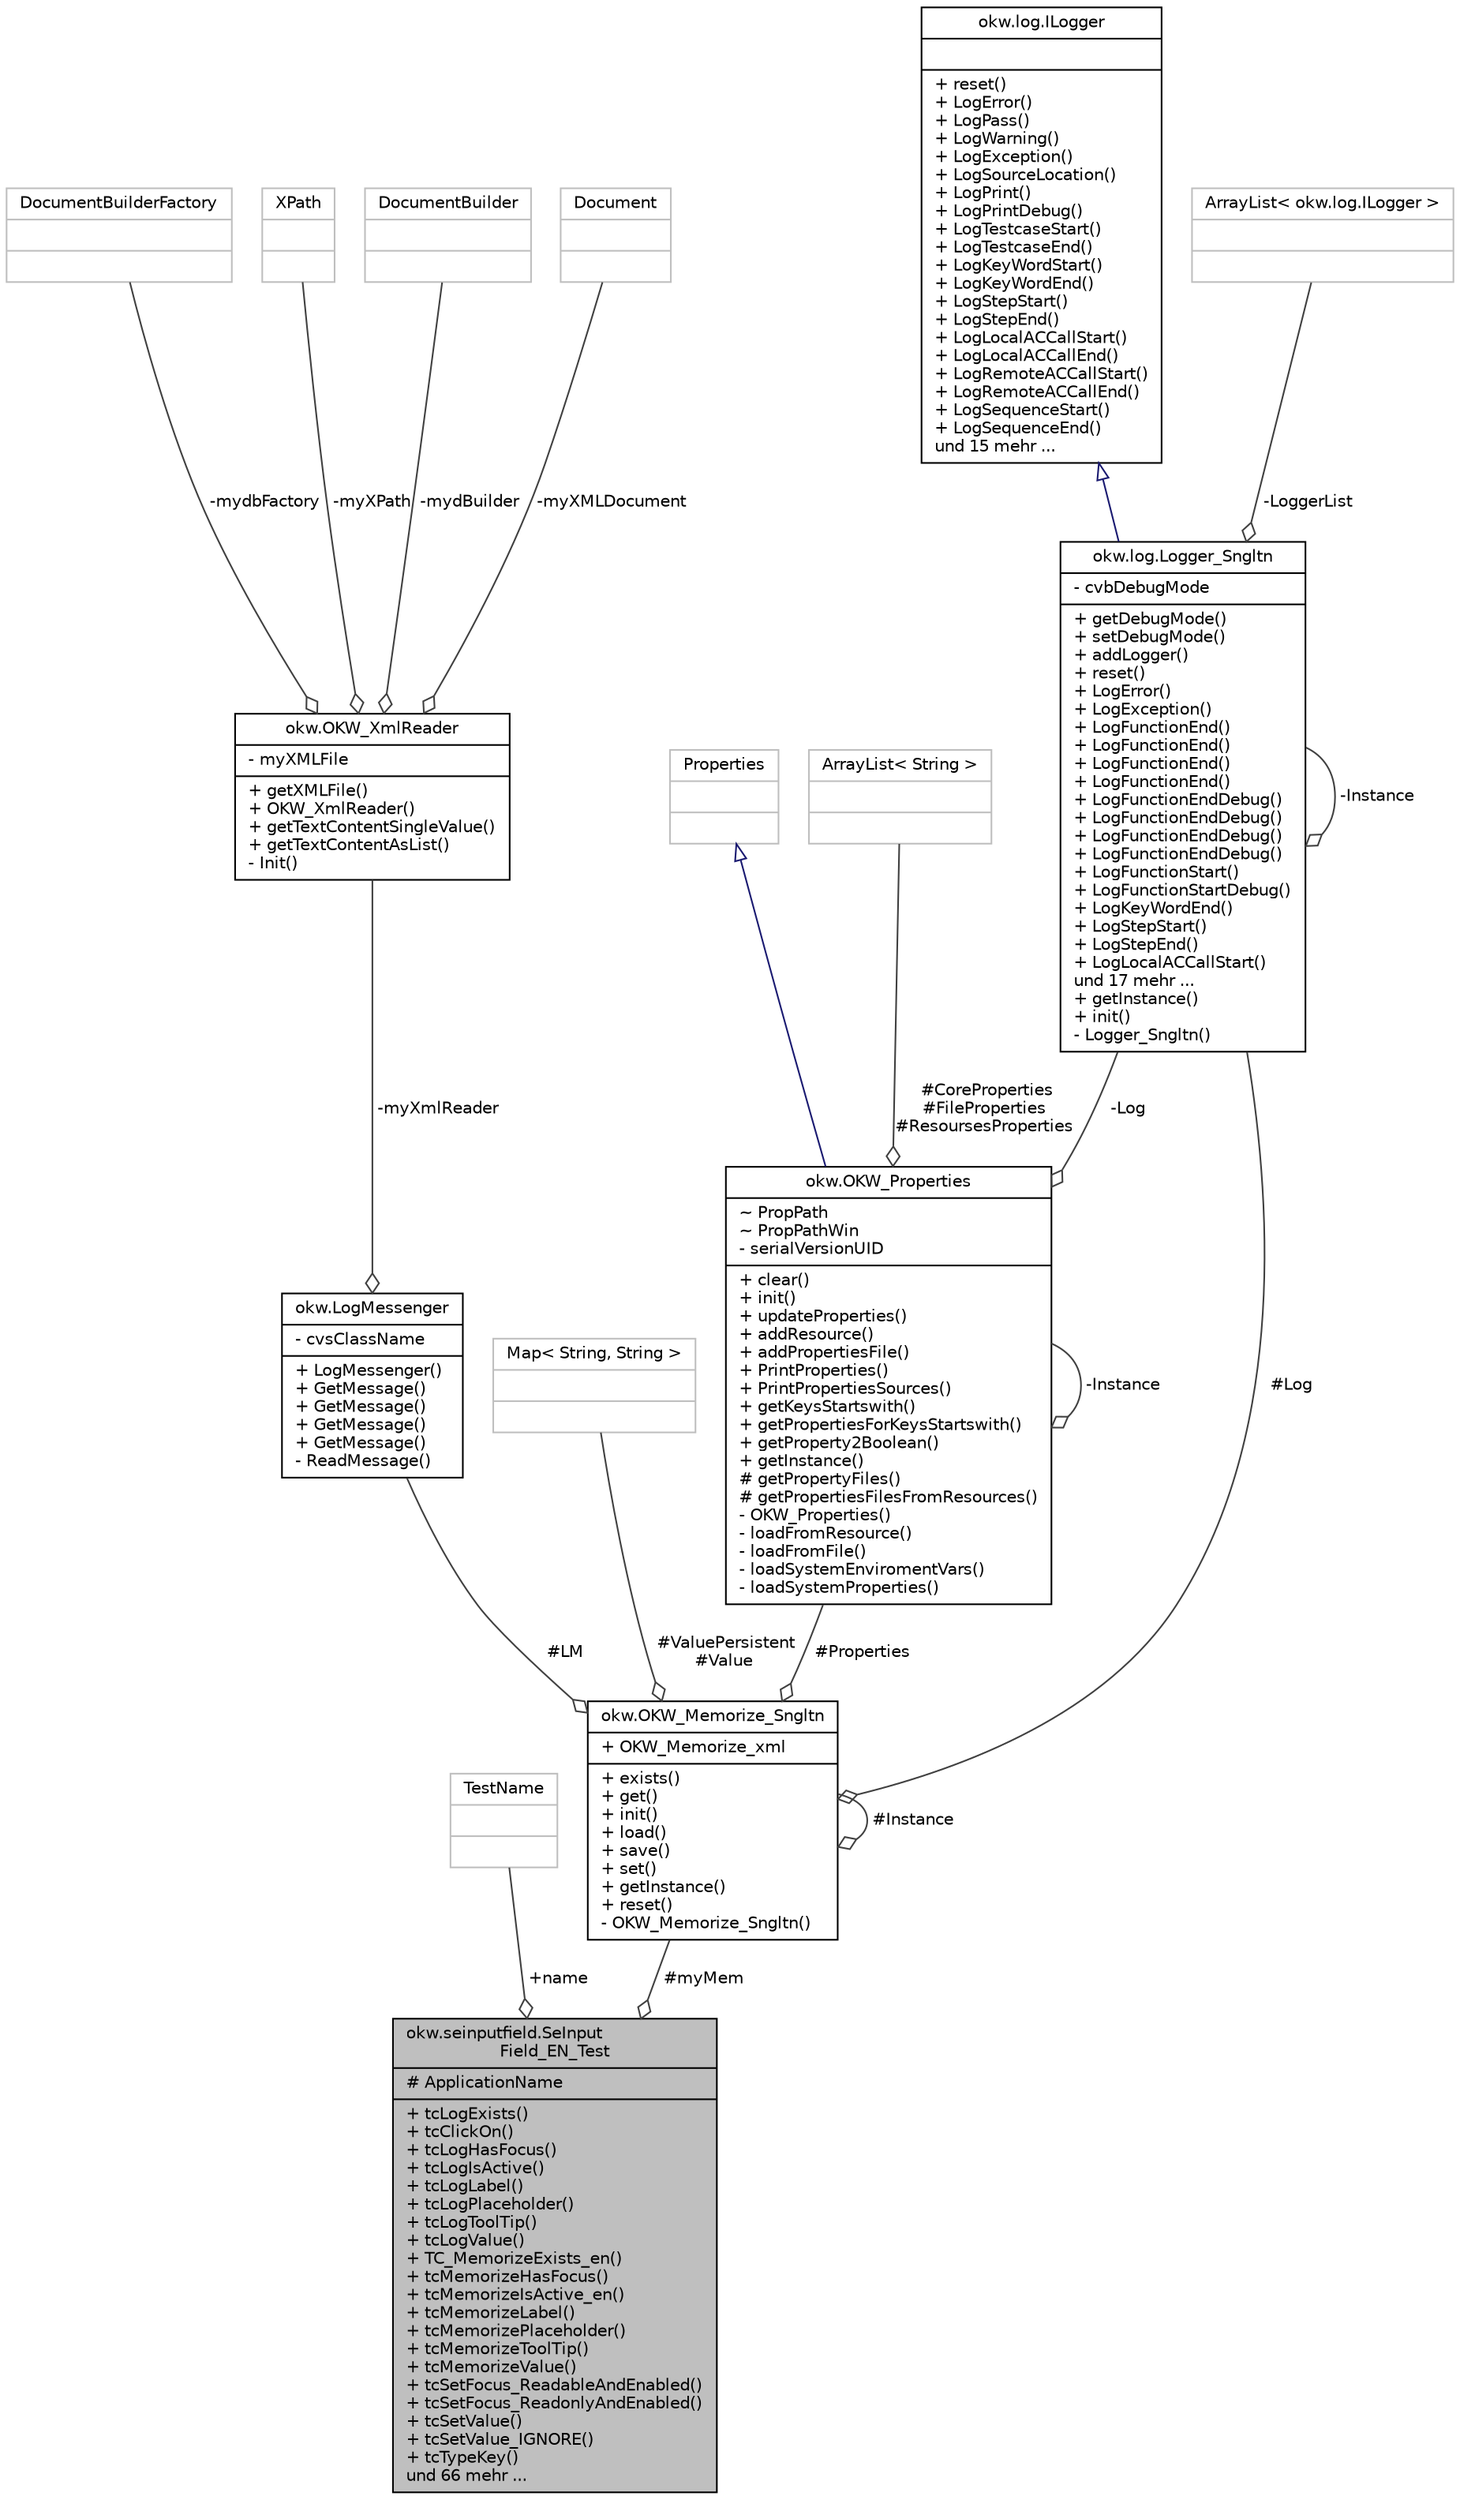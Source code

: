 digraph "okw.seinputfield.SeInputField_EN_Test"
{
 // INTERACTIVE_SVG=YES
 // LATEX_PDF_SIZE
  edge [fontname="Helvetica",fontsize="10",labelfontname="Helvetica",labelfontsize="10"];
  node [fontname="Helvetica",fontsize="10",shape=record];
  Node1 [label="{okw.seinputfield.SeInput\lField_EN_Test\n|# ApplicationName\l|+ tcLogExists()\l+ tcClickOn()\l+ tcLogHasFocus()\l+ tcLogIsActive()\l+ tcLogLabel()\l+ tcLogPlaceholder()\l+ tcLogToolTip()\l+ tcLogValue()\l+ TC_MemorizeExists_en()\l+ tcMemorizeHasFocus()\l+ tcMemorizeIsActive_en()\l+ tcMemorizeLabel()\l+ tcMemorizePlaceholder()\l+ tcMemorizeToolTip()\l+ tcMemorizeValue()\l+ tcSetFocus_ReadableAndEnabled()\l+ tcSetFocus_ReadonlyAndEnabled()\l+ tcSetValue()\l+ tcSetValue_IGNORE()\l+ tcTypeKey()\lund 66 mehr ...\l}",height=0.2,width=0.4,color="black", fillcolor="grey75", style="filled", fontcolor="black",tooltip=" "];
  Node2 -> Node1 [color="grey25",fontsize="10",style="solid",label=" +name" ,arrowhead="odiamond",fontname="Helvetica"];
  Node2 [label="{TestName\n||}",height=0.2,width=0.4,color="grey75", fillcolor="white", style="filled",tooltip=" "];
  Node3 -> Node1 [color="grey25",fontsize="10",style="solid",label=" #myMem" ,arrowhead="odiamond",fontname="Helvetica"];
  Node3 [label="{okw.OKW_Memorize_Sngltn\n|+ OKW_Memorize_xml\l|+ exists()\l+ get()\l+ init()\l+ load()\l+ save()\l+ set()\l+ getInstance()\l+ reset()\l- OKW_Memorize_Sngltn()\l}",height=0.2,width=0.4,color="black", fillcolor="white", style="filled",URL="$classokw_1_1_o_k_w___memorize___sngltn.html",tooltip="OKW_Memorize ist die Speicher-Klasse hinter den Merke*-Schlüsselwörter."];
  Node4 -> Node3 [color="grey25",fontsize="10",style="solid",label=" #LM" ,arrowhead="odiamond",fontname="Helvetica"];
  Node4 [label="{okw.LogMessenger\n|- cvsClassName\l|+ LogMessenger()\l+ GetMessage()\l+ GetMessage()\l+ GetMessage()\l+ GetMessage()\l- ReadMessage()\l}",height=0.2,width=0.4,color="black", fillcolor="white", style="filled",URL="$classokw_1_1_log_messenger.html",tooltip="LogMessenger liest Log-Meldungen sprachspezifisch für die im Konstruktor gegeben Klasse aus der Zugeh..."];
  Node5 -> Node4 [color="grey25",fontsize="10",style="solid",label=" -myXmlReader" ,arrowhead="odiamond",fontname="Helvetica"];
  Node5 [label="{okw.OKW_XmlReader\n|- myXMLFile\l|+ getXMLFile()\l+ OKW_XmlReader()\l+ getTextContentSingleValue()\l+ getTextContentAsList()\l- Init()\l}",height=0.2,width=0.4,color="black", fillcolor="white", style="filled",URL="$classokw_1_1_o_k_w___xml_reader.html",tooltip=" "];
  Node6 -> Node5 [color="grey25",fontsize="10",style="solid",label=" -mydbFactory" ,arrowhead="odiamond",fontname="Helvetica"];
  Node6 [label="{DocumentBuilderFactory\n||}",height=0.2,width=0.4,color="grey75", fillcolor="white", style="filled",tooltip=" "];
  Node7 -> Node5 [color="grey25",fontsize="10",style="solid",label=" -myXPath" ,arrowhead="odiamond",fontname="Helvetica"];
  Node7 [label="{XPath\n||}",height=0.2,width=0.4,color="grey75", fillcolor="white", style="filled",tooltip=" "];
  Node8 -> Node5 [color="grey25",fontsize="10",style="solid",label=" -mydBuilder" ,arrowhead="odiamond",fontname="Helvetica"];
  Node8 [label="{DocumentBuilder\n||}",height=0.2,width=0.4,color="grey75", fillcolor="white", style="filled",tooltip=" "];
  Node9 -> Node5 [color="grey25",fontsize="10",style="solid",label=" -myXMLDocument" ,arrowhead="odiamond",fontname="Helvetica"];
  Node9 [label="{Document\n||}",height=0.2,width=0.4,color="grey75", fillcolor="white", style="filled",tooltip=" "];
  Node10 -> Node3 [color="grey25",fontsize="10",style="solid",label=" #ValuePersistent\n#Value" ,arrowhead="odiamond",fontname="Helvetica"];
  Node10 [label="{Map\< String, String \>\n||}",height=0.2,width=0.4,color="grey75", fillcolor="white", style="filled",tooltip=" "];
  Node3 -> Node3 [color="grey25",fontsize="10",style="solid",label=" #Instance" ,arrowhead="odiamond",fontname="Helvetica"];
  Node11 -> Node3 [color="grey25",fontsize="10",style="solid",label=" #Properties" ,arrowhead="odiamond",fontname="Helvetica"];
  Node11 [label="{okw.OKW_Properties\n|~ PropPath\l~ PropPathWin\l- serialVersionUID\l|+ clear()\l+ init()\l+ updateProperties()\l+ addResource()\l+ addPropertiesFile()\l+ PrintProperties()\l+ PrintPropertiesSources()\l+ getKeysStartswith()\l+ getPropertiesForKeysStartswith()\l+ getProperty2Boolean()\l+ getInstance()\l# getPropertyFiles()\l# getPropertiesFilesFromResources()\l- OKW_Properties()\l- loadFromResource()\l- loadFromFile()\l- loadSystemEnviromentVars()\l- loadSystemProperties()\l}",height=0.2,width=0.4,color="black", fillcolor="white", style="filled",URL="$classokw_1_1_o_k_w___properties.html",tooltip="Reihenfolge der Resourcen-\"Beladung\"."];
  Node12 -> Node11 [dir="back",color="midnightblue",fontsize="10",style="solid",arrowtail="onormal",fontname="Helvetica"];
  Node12 [label="{Properties\n||}",height=0.2,width=0.4,color="grey75", fillcolor="white", style="filled",tooltip=" "];
  Node13 -> Node11 [color="grey25",fontsize="10",style="solid",label=" #CoreProperties\n#FileProperties\n#ResoursesProperties" ,arrowhead="odiamond",fontname="Helvetica"];
  Node13 [label="{ArrayList\< String \>\n||}",height=0.2,width=0.4,color="grey75", fillcolor="white", style="filled",tooltip=" "];
  Node14 -> Node11 [color="grey25",fontsize="10",style="solid",label=" -Log" ,arrowhead="odiamond",fontname="Helvetica"];
  Node14 [label="{okw.log.Logger_Sngltn\n|- cvbDebugMode\l|+ getDebugMode()\l+ setDebugMode()\l+ addLogger()\l+ reset()\l+ LogError()\l+ LogException()\l+ LogFunctionEnd()\l+ LogFunctionEnd()\l+ LogFunctionEnd()\l+ LogFunctionEnd()\l+ LogFunctionEndDebug()\l+ LogFunctionEndDebug()\l+ LogFunctionEndDebug()\l+ LogFunctionEndDebug()\l+ LogFunctionStart()\l+ LogFunctionStartDebug()\l+ LogKeyWordEnd()\l+ LogStepStart()\l+ LogStepEnd()\l+ LogLocalACCallStart()\lund 17 mehr ...\l+ getInstance()\l+ init()\l- Logger_Sngltn()\l}",height=0.2,width=0.4,color="black", fillcolor="white", style="filled",URL="$classokw_1_1log_1_1_logger___sngltn.html",tooltip=" "];
  Node15 -> Node14 [dir="back",color="midnightblue",fontsize="10",style="solid",arrowtail="onormal",fontname="Helvetica"];
  Node15 [label="{okw.log.ILogger\n||+ reset()\l+ LogError()\l+ LogPass()\l+ LogWarning()\l+ LogException()\l+ LogSourceLocation()\l+ LogPrint()\l+ LogPrintDebug()\l+ LogTestcaseStart()\l+ LogTestcaseEnd()\l+ LogKeyWordStart()\l+ LogKeyWordEnd()\l+ LogStepStart()\l+ LogStepEnd()\l+ LogLocalACCallStart()\l+ LogLocalACCallEnd()\l+ LogRemoteACCallStart()\l+ LogRemoteACCallEnd()\l+ LogSequenceStart()\l+ LogSequenceEnd()\lund 15 mehr ...\l}",height=0.2,width=0.4,color="black", fillcolor="white", style="filled",URL="$interfaceokw_1_1log_1_1_i_logger.html",tooltip="Debug Logs are not a part of Interface."];
  Node16 -> Node14 [color="grey25",fontsize="10",style="solid",label=" -LoggerList" ,arrowhead="odiamond",fontname="Helvetica"];
  Node16 [label="{ArrayList\< okw.log.ILogger \>\n||}",height=0.2,width=0.4,color="grey75", fillcolor="white", style="filled",tooltip=" "];
  Node14 -> Node14 [color="grey25",fontsize="10",style="solid",label=" -Instance" ,arrowhead="odiamond",fontname="Helvetica"];
  Node11 -> Node11 [color="grey25",fontsize="10",style="solid",label=" -Instance" ,arrowhead="odiamond",fontname="Helvetica"];
  Node14 -> Node3 [color="grey25",fontsize="10",style="solid",label=" #Log" ,arrowhead="odiamond",fontname="Helvetica"];
}
